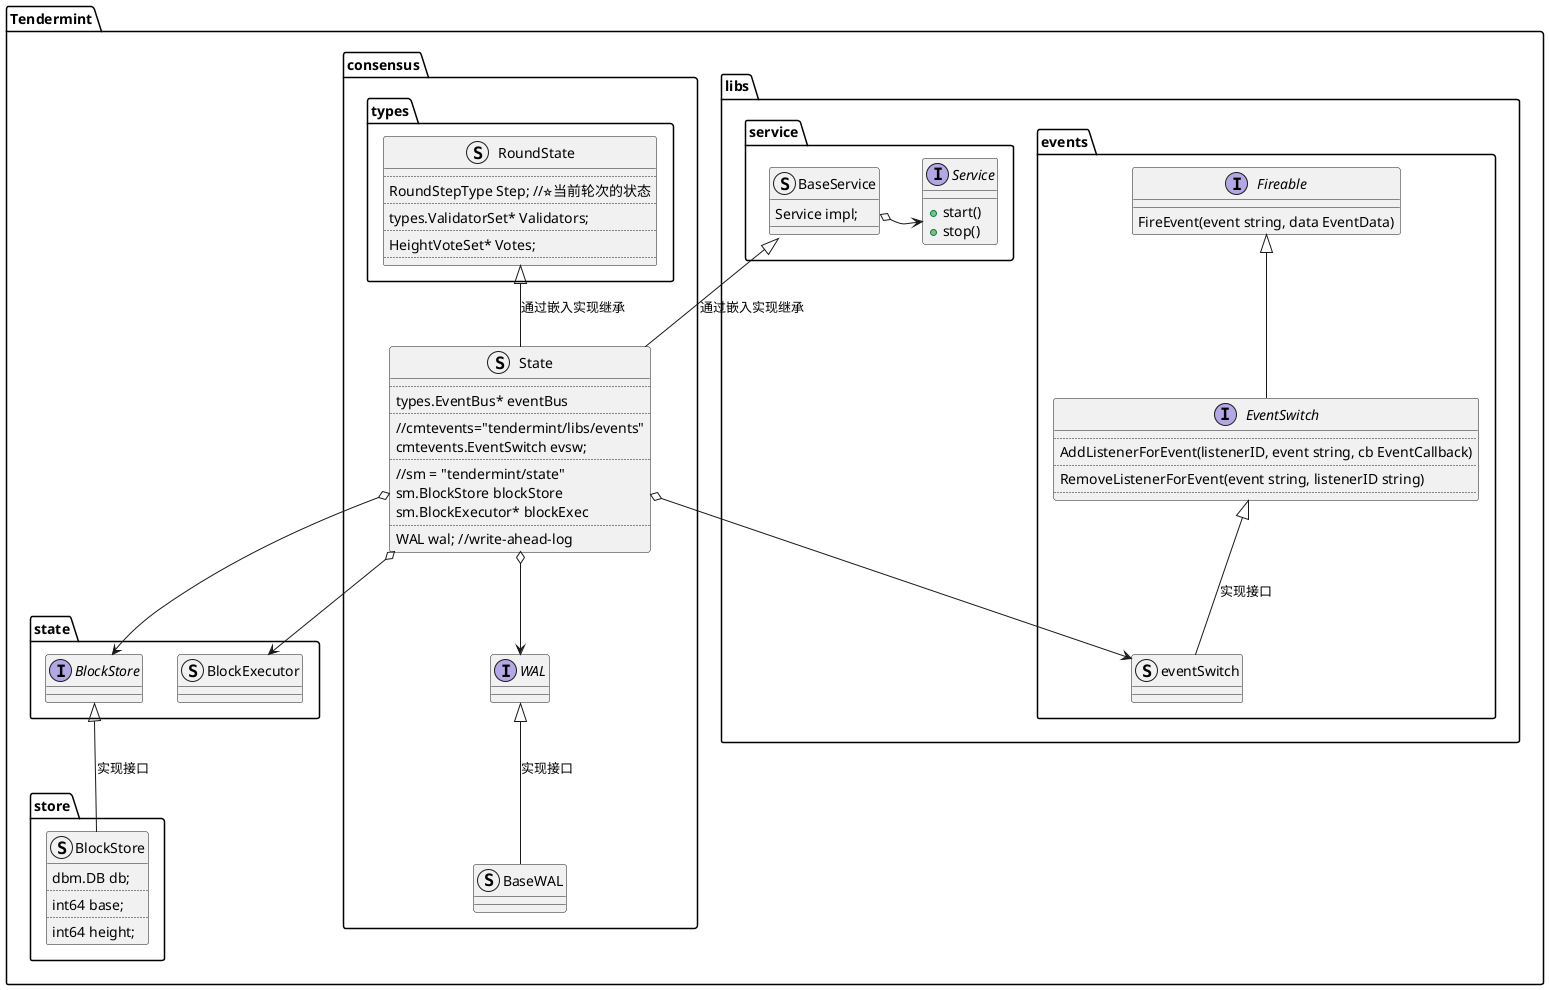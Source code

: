 @startuml 1.共识数据结构

    namespace Tendermint {

        namespace libs {
            namespace service {
                interface Service {
                    +start()
                    +stop()
                }

                struct BaseService {
                    Service impl;
                }
                BaseService::impl o-> Service
            }

            namespace events {
                interface Fireable {
                    FireEvent(event string, data EventData)
                }
                interface EventSwitch {
                    ....
                    AddListenerForEvent(listenerID, event string, cb EventCallback)
                    ....
                    RemoveListenerForEvent(event string, listenerID string)
                    ....
                }
                Fireable <|-- EventSwitch

                struct eventSwitch {

                }
                EventSwitch <|-- eventSwitch : 实现接口
            }



        }

        namespace state {
            interface BlockStore {

            }

            struct BlockExecutor {

            }
        }
        namespace store {
            struct BlockStore {
                dbm.DB db;
                ....
                int64 base;
                ....
                int64 height;
            }
        }
        state.BlockStore <|-- store.BlockStore : 实现接口



        namespace consensus {
            namespace types {
                struct RoundState {
                    ....
                    RoundStepType Step; //⭐当前轮次的状态️
                    ....
                    types.ValidatorSet* Validators;
                    ....
                    HeightVoteSet* Votes;
                    ....
                }
            }

            interface WAL {

            }
            struct BaseWAL {

            }
            WAL <|-- BaseWAL : 实现接口

            struct State {
                ....
                types.EventBus* eventBus
                ....
                //cmtevents="tendermint/libs/events"
                cmtevents.EventSwitch evsw;
                ....
                //sm = "tendermint/state"
                sm.BlockStore blockStore
                sm.BlockExecutor* blockExec
                ....
                WAL wal; //write-ahead-log
            }
            types.RoundState <|-- State : 通过嵌入实现继承
            State o--> WAL
        }
        libs.service.BaseService <|-- consensus.State : 通过嵌入实现继承

        consensus.State o--> libs.events.eventSwitch
        consensus.State o--> state.BlockStore
        consensus.State o--> state.BlockExecutor
    }

@enduml

@startuml 2.p2p层到共识层的消息
    title p2p层到共识层的消息

    namespace Tendermint {
        namespace consensus {
            struct msgInfo {
                Message Msg;
                ....
                p2p.ID PeerID;
            }

            interface Message
            msgInfo::Msg o-> Message

            package "consensus State的handleMsg函数仅处理这三种消息" #SkyBlue {
                struct ProposalMessage {
                    types.Proposal* Proposal;
                }
                Message <|-- ProposalMessage

                struct BlockPartMessage {
                    int64 Height;
                    ....
                    int32 Round;
                    ....
                    types.Part* Part;
                }
                Message <|-- BlockPartMessage

                struct VoteMessage {
                    types.Vote* Vote;
                }
                Message <|-- VoteMessage
            }

            struct HasVoteMessage {
                int64 Height;
                ....
                int32 Round;
                ....
                //cmtproto = "proto/tendermint/types"
                cmtproto.SignedMsgType Type;
                ....
                int32 Index;
            }
            Message <|-- HasVoteMessage


            struct VoteSetMaj23Message {
                int64 Height;
                ....
                int32 Round;
                ....
                //cmtproto = "proto/tendermint/types"
                cmtproto.SignedMsgType Type;
                ....
                types.BlockID BlockID;
            }
            Message <|-- VoteSetMaj23Message

            struct VoteSetBitsMessage {

            }
            Message <|-- VoteSetBitsMessage
        }

        namespace types {

        }
    }
@enduml

@startuml 3.共识状态机的状态迁移图

    title 
        详细的共识状态机迁移图
        RoundState  即每个 Round 都有一个 State
    end title

    note as readme 
        经过 2/3+ Prevote 投票的 Block, 是 ValidBlock;
        ....
        经过 2/3+ Prevote 投票 并且 投了 Precommit 后，是 LockedBlock;
    end note 

    state RoundStepNewHeight 
        RoundStepNewHeight : = 1
        RoundStepNewHeight : Wait til CommitTime + timeoutCommit

    state RoundStepNewRound
        RoundStepNewRound : = 2
        RoundStepNewRound : Setup new round and go to RoundStepPropose

    state RoundStepPropose
        RoundStepPropose : = 3
        RoundStepPropose : Did propose, gossip proposal

    state RoundStepPrevote
        RoundStepPrevote : = 4
        RoundStepPrevote : Did prevote, gossip prevotes


    state RoundStepPrevoteWait
        RoundStepPrevoteWait : = 5
        RoundStepPrevoteWait : Did receive any +2/3 prevotes, start timeout

    state RoundStepPrecommit 
        RoundStepPrecommit : = 6
        RoundStepPrecommit : Did precommit, gossip precommits

    state RoundStepPrecommitWait #LightSteelBlue
        RoundStepPrecommitWait : = 7
        RoundStepPrecommitWait : Did receive any +2/3 precommits, start timeout

    note left of RoundStepPrecommitWait
        实际代码中未使用这个状态值，
        而是使用了一个独立的变量 
        bool TriggeredTimeoutPrecommit
        代替了它。
    end note 


    state RoundStepCommit
        RoundStepCommit : = 8
        RoundStepCommit : Entered commit state machine
    


    [*] --> RoundStepNewRound : 系统启动时，进入新的轮次
    

    note as RoundStepNewRound_2_RoundStepPropose
        迁移条件：
        无条件迁移
        ====
        迁移时的Actions: enterPropose 函数
        1. <color:red>设置一个定时器， 但超时的出发状态为 enterPrevote 
        ....
        2. 如果是 Proposer，生成 Proposal 并广播
    end note 
    RoundStepNewRound --> RoundStepNewRound_2_RoundStepPropose
    RoundStepNewRound_2_RoundStepPropose --> RoundStepPropose


    note as RoundStepPropose_2_RoundStepPrevote
        迁移条件：
        ....
        1. 收全了 BlockPart， 并且 收到 Proposal
        ....
        2. <color:red>超时， 超时条件在 RoundStepNewRound时设置
        ====
        迁移时的Action:(enterPrevote 函数)
        <color:blue>以下3个只有1个会执行
        ....
        1. cs.LockedBlock != nil, 对 LockedBlock 进行Prevote投票
        ....
        2. 如果 ProposalBlock == nil 或者 ProposalBlock is invalid，
            则 Prevote Nil
            <color:red>超时，且未收到 Proposal 时，则会走到这个分支
        ....
        3. Prevote ProposalBlock
    end note 
    RoundStepPropose --> RoundStepPropose_2_RoundStepPrevote 
    RoundStepPropose_2_RoundStepPrevote --> RoundStepPrevote 

    RoundStepPropose ---> RoundStepPropose : 未收到 Proposal \n 或者未收全所有的 BlockPart \n 自循环

    note as RoundStepPrevote_2_RoundStepPrevoteWait
        迁移条件：
        ....
        1. 收到了 +2/3 的 Prevote, 但是没有针对
            同一个 Block 达成共识
        ====
        迁移时的Action:(enterPrevoteWait 函数)
        ....
        1. 设置了一个定时器
    end note 
    RoundStepPrevote --> RoundStepPrevote_2_RoundStepPrevoteWait
    RoundStepPrevote_2_RoundStepPrevoteWait --> RoundStepPrevoteWait



    note as RoundStepPrevote_2_RoundStepPrecommit
        迁移条件：
        ....
        1. 收到了 +2/3 的 Prevote，且达成了共识
        ====
        迁移时的Action:(enterPrecommit 函数)
        <color:red>以下5个只有1个会执行
        ....
        1. 如果并没有收到+2/3 的 Prevote， 则 Precommit Nil
            <color:blue>在这个迁移条件里，这个事件肯定不会发生
        ....
        2. if len(blockID.Hash) == 0
            则 Precommit Nil, 同时令 LockedBlock = nil
            <color:blue>这个是可能发生的，大家都 Prevote Nil 的情况
        ....
        3. 有 LockedBlock, 且和 Prevote 的Block一致
            则 Precommit LockedBlock
        ....
        4. ProposalBlock 和 Prevote 的Block一致
            则 Precommit ProposalBlock，
            同时令 LockedBlock = ProposalBlock
        ....
        5. ProposalBlock 和 Prevote 的Block不一致
            则 Precommit Nil
            同时令 
            LockedBlock = nil， 
            ProposalBlock = nil
    end note
    RoundStepPrevote --> RoundStepPrevote_2_RoundStepPrecommit
    RoundStepPrevote_2_RoundStepPrecommit --> RoundStepPrecommit

    RoundStepPrevote ---> RoundStepPrevote : 收到的Prevote不足以改变状态；\n自循环

    note as RoundStepPrevote_2_RoundStepNewRound
        迁移条件：
        ....
        投票针对的 Round 值大于当前节点的 Round值，
        且 vote 代表的投票量已经达到了 2/3+，
        则说明整个区块链系统的共识已进入到了新的 Round，
        本节点还没有跟上
        ====
        迁移动作：（enterNewRound 函数）
    end note 

    RoundStepPrevote --[#red]-> RoundStepPrevote_2_RoundStepNewRound
    RoundStepPrevote_2_RoundStepNewRound -[#red]> RoundStepNewRound

    note as RoundStepPrevoteWait_2_RoundStepPrecommit
        迁移条件：
        ....
        1. <color:red>定时器超时超时
        ====
        迁移时的Action:(enterPrecommit 函数)
        参看另外的 enterPrecommit 函数细节
        ....
        1. 如果再接收一些Prevote仍旧无法达成共识，
            <color:red>则会 Precommit Nil
    end note 
    
    RoundStepPrevoteWait -> RoundStepPrevoteWait_2_RoundStepPrecommit
    RoundStepPrevoteWait_2_RoundStepPrecommit -> RoundStepPrecommit

    note as RoundStepPrecommit_2_RoundStepPrecommitWait
        迁移条件：
        ....
        1. Precommit 达成的共识结果是 Nil
        ....
        2. 收到的 Precommit 已经达到 2/3+，但是没有达成共识
        ====
        迁移时的Action:(enterPrecommitWait 函数)
        ....
        1. 设置了一个定时器
    end note 
    RoundStepPrecommit -[#red]-> RoundStepPrecommit_2_RoundStepPrecommitWait
    RoundStepPrecommit_2_RoundStepPrecommitWait -[#red]-> RoundStepPrecommitWait

    RoundStepPrecommit ---> RoundStepPrecommit : 收到的Precommit不足以改变状态；\n自循环

    RoundStepPrecommitWait -[#red]-> RoundStepNewRound : round++ \n 重新开始新的轮次


    note as RoundStepPrecommit_2_RoundStepCommit
        迁移条件：
        ....
        1. Precommit 达成了共识，且共识结果是一个 Block
        ====
        迁移时的Action:(enterCommit 函数)
        ....
        1. 存储区块
        2. 调用 ABCI 接口处理区块中的事务

    end note 
    RoundStepPrecommit --> RoundStepPrecommit_2_RoundStepCommit
    RoundStepPrecommit_2_RoundStepCommit --> RoundStepCommit


    note as RoundStepCommit_2_RoundStepNewHeight
        迁移条件：
        ....
        无条件迁移
        ====
        迁移时的Action: updateToState 函数 
        和 scheduleRound0 函数
        ....
        1. 设置了 StartTime； 区块高度+1
        2. 设置了 validators, 包含新的 proposer
        3. <color:red>设置了一个定时器， 超时出发状态为 RoundStepNewRound
    end note 
    RoundStepCommit -> RoundStepCommit_2_RoundStepNewHeight
    RoundStepCommit_2_RoundStepNewHeight -> RoundStepNewHeight

    RoundStepNewHeight -[#Blue]--> RoundStepNewRound : 定时器超时 \n 进入新的轮次

@enduml


@startuml 4.创建提案的细节流程
    title 创建提案的细节流程

    start 

    package "创建 ProposalBlock" {
        :从 evidencePool 中获取 evidence;

        :从 mempool 中获取 txs;
        note left
            取 txs 时，要遵循区块的
            maxBytes 限定 和
            maxGas 限定
        end note 

        :组装区块，并将区块编码后
        拆分成多个 Part
        ----
        以便于生成 BlockID;
        note left
            关于Block的Part：
            就是将 Block 编码成字节数组后，
            再将该字节数组拆分成多个数据块，
            每个数据块称为1个 Part，
            每个Part最大为 65536 字节，
            ----
            为了进行校验，用Part做叶子节点，
            计算出 MerkelRoot，
        end note 
    }

    :生成 Proposal,
    不包含签名字段;

    :对 Proposal 进行签名,
    并填充到签名字段;

    :将 Proposal 写入 internalMsgQueue，
    进入本节点收到 Proposal 的处理流程;

    :将 Block的 Part 写入 internalMsgQueue，
    进入本节点收到 BlockPart 的处理流程;

    stop


@enduml


@startuml 5.共识相关数据
    title
        共识相关数据
    end title

    namespace Tendermint {
        namespace types {

            struct PartSetHeader {
                uint32 Total;
                ....
                cmtbytes.HexBytes Hash;
            }
            struct BlockID {
                cmtbytes.HexBytes Hash;
                ....
                PartSetHeader PartSetHeader;
            }
            BlockID o-> PartSetHeader

            struct Header {
                ....
                int64 Height
                ....
                BlockID LastBlockID
                ....
                cmtbytes.HexBytes LastCommitHash
                ....
                // 当前区块的 validator
                cmtbytes.HexBytes ValidatorsHash
                ....
                // 下一个区块的 validator
                cmtbytes.HexBytes NextValidatorsHash
            }

            struct Data {
                Txs Txs;
            }

            struct EvidenceData {
                EvidenceList Evidence;
            }

            struct Commit {
                int64 Height;
                ....
                int32 Round;
                ....
                BlockID BlockID;
                ....
                CommitSig[] Signatures;
            }

            struct Block #SkyBlue {
                Header Header;
                ....
                Data Data;
                ....
                EvidenceData Evidence
                ....
                Commit LastCommit
            }
            Block o--> Header
            Block o--> Data
            Block o--> EvidenceData
            Block o--> Commit

            Header --> BlockID
            Commit ---> BlockID

            struct Proposal #Wheat {
                int64 Height;
                ....
                int32 Round;
                ....
                int32 PolRound;
                ....
                BlockID BlockID;
                ....
                time.Time Timestamp;
                ....
                []byte Signature;
            }
            Proposal -up-> BlockID
        }
    }

@enduml





